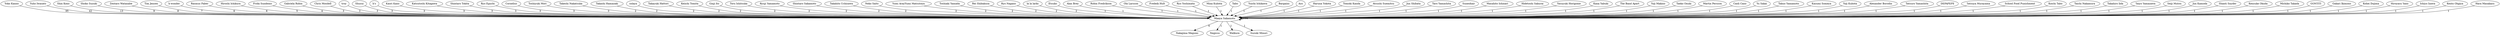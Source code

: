 digraph {
"Maaya Sakamoto" -> "Maaya Sakamoto" [label="104"];"Yoko Kanno" -> "Maaya Sakamoto" [label="95"];
"Yuho Iwasato" -> "Maaya Sakamoto" [label="42"];
"Shin Kono" -> "Maaya Sakamoto" [label="13"];
"Shoko Suzuki" -> "Maaya Sakamoto" [label="9"];
"Zentaro Watanabe" -> "Maaya Sakamoto" [label="8"];
"Tim Jensen" -> "Maaya Sakamoto" [label="7"];
"h-wonder" -> "Maaya Sakamoto" [label="6"];
"Rasmus Faber" -> "Maaya Sakamoto" [label="6"];
"Hiroshi Ichikura" -> "Maaya Sakamoto" [label="5"];
"Frida Sundemo" -> "Maaya Sakamoto" [label="4"];
"Maaya Sakamoto" -> "Nakajima Megumi" [label="4"];
"Gabriela Robin" -> "Maaya Sakamoto" [label="3"];
"Chris Mosdell" -> "Maaya Sakamoto" [label="3"];
"troy" -> "Maaya Sakamoto" [label="3"];
"Shusui" -> "Maaya Sakamoto" [label="3"];
"h's" -> "Maaya Sakamoto" [label="3"];
"Kaori Kano" -> "Maaya Sakamoto" [label="3"];
"Katsutoshi Kitagawa" -> "Maaya Sakamoto" [label="3"];
"Shintaro Tokita" -> "Maaya Sakamoto" [label="3"];
"Ryo Eguchi" -> "Maaya Sakamoto" [label="3"];
"Cornelius" -> "Maaya Sakamoto" [label="3"];
"Toshiyuki Mori" -> "Maaya Sakamoto" [label="3"];
"Takeshi Nakatsuka" -> "Maaya Sakamoto" [label="2"];
"Takashi Hamazaki" -> "Maaya Sakamoto" [label="2"];
"solaya" -> "Maaya Sakamoto" [label="2"];
"Takayuki Hattori" -> "Maaya Sakamoto" [label="2"];
"Keiichi Tomita" -> "Maaya Sakamoto" [label="2"];
"Ginji Ito" -> "Maaya Sakamoto" [label="2"];
"Toru Ishitsuka" -> "Maaya Sakamoto" [label="2"];
"Ryuji Yamamoto" -> "Maaya Sakamoto" [label="2"];
"Shintaro Sakamoto" -> "Maaya Sakamoto" [label="2"];
"Takahito Uchisawa" -> "Maaya Sakamoto" [label="2"];
"Neko Saito" -> "Maaya Sakamoto" [label="2"];
"Yumi Arai/Yumi Matsutoya" -> "Maaya Sakamoto" [label="2"];
"Toshiaki Yamada" -> "Maaya Sakamoto" [label="2"];
"Rei Shibakusa" -> "Maaya Sakamoto" [label="2"];
"Ryo Nagano" -> "Maaya Sakamoto" [label="2"];
"la la larks" -> "Maaya Sakamoto" [label="2"];
"Etsuko" -> "Maaya Sakamoto" [label="1"];
"Alan Brey" -> "Maaya Sakamoto" [label="1"];
"Robin Fredrikson" -> "Maaya Sakamoto" [label="1"];
"Ola Larsson" -> "Maaya Sakamoto" [label="1"];
"Fredeik Hult" -> "Maaya Sakamoto" [label="1"];
"Ryo Yoshimata" -> "Maaya Sakamoto" [label="1"];
"Mina Kubota" -> "Maaya Sakamoto" [label="1"];
"Tabo" -> "Maaya Sakamoto" [label="1"];
"Yuichi Ichikawa" -> "Maaya Sakamoto" [label="1"];
"Bargains" -> "Maaya Sakamoto" [label="1"];
"Aco" -> "Maaya Sakamoto" [label="1"];
"Haruna Yokota" -> "Maaya Sakamoto" [label="1"];
"Tomoki Kanda" -> "Maaya Sakamoto" [label="1"];
"Atsushi Suemitsu" -> "Maaya Sakamoto" [label="1"];
"Jun Shibata" -> "Maaya Sakamoto" [label="1"];
"Taro Yamashita" -> "Maaya Sakamoto" [label="1"];
"Suneohair" -> "Maaya Sakamoto" [label="1"];
"Masahito Ishinari" -> "Maaya Sakamoto" [label="1"];
"Hidetoshi Sakurai" -> "Maaya Sakamoto" [label="1"];
"Yasuyuki Horigome" -> "Maaya Sakamoto" [label="1"];
"Kana Yabuki" -> "Maaya Sakamoto" [label="1"];
"The Band Apart" -> "Maaya Sakamoto" [label="1"];
"Yoji Makino" -> "Maaya Sakamoto" [label="1"];
"Taeko Onuki" -> "Maaya Sakamoto" [label="1"];
"Martin Persson" -> "Maaya Sakamoto" [label="1"];
"Caoli Cano" -> "Maaya Sakamoto" [label="1"];
"Yu Sakai" -> "Maaya Sakamoto" [label="1"];
"Takuo Yamamoto" -> "Maaya Sakamoto" [label="1"];
"Kazumi Someya" -> "Maaya Sakamoto" [label="1"];
"Yoji Kubota" -> "Maaya Sakamoto" [label="1"];
"Alexander Borodin" -> "Maaya Sakamoto" [label="1"];
"Tatsuro Yamashita" -> "Maaya Sakamoto" [label="1"];
"DEPAPEPE" -> "Maaya Sakamoto" [label="1"];
"Tatsuya Murayama" -> "Maaya Sakamoto" [label="1"];
"School Food Punishment" -> "Maaya Sakamoto" [label="1"];
"Koichi Tabo" -> "Maaya Sakamoto" [label="1"];
"Taichi Nakamura" -> "Maaya Sakamoto" [label="1"];
"Takahiro Iida" -> "Maaya Sakamoto" [label="1"];
"Taiyo Yamazawa" -> "Maaya Sakamoto" [label="1"];
"Seiji Mutou" -> "Maaya Sakamoto" [label="1"];
"Jun Kamoda" -> "Maaya Sakamoto" [label="1"];
"Shanti Snyder" -> "Maaya Sakamoto" [label="1"];
"Kensuke Okuda" -> "Maaya Sakamoto" [label="1"];
"Michiko Takada" -> "Maaya Sakamoto" [label="1"];
"GONTITI" -> "Maaya Sakamoto" [label="1"];
"Gakari Ikimono" -> "Maaya Sakamoto" [label="1"];
"Kohei Dojima" -> "Maaya Sakamoto" [label="1"];
"Hiroyasu Yano" -> "Maaya Sakamoto" [label="1"];
"Ichiyo Izawa" -> "Maaya Sakamoto" [label="1"];
"Kento Ohgiya" -> "Maaya Sakamoto" [label="1"];
"Hara Masakazu" -> "Maaya Sakamoto" [label="1"];
"Maaya Sakamoto" -> "Negicco" [label="1"];
"Maaya Sakamoto" -> "Walkure" [label="1"];
"Maaya Sakamoto" -> "Suzuki Minori" [label="1"];
}